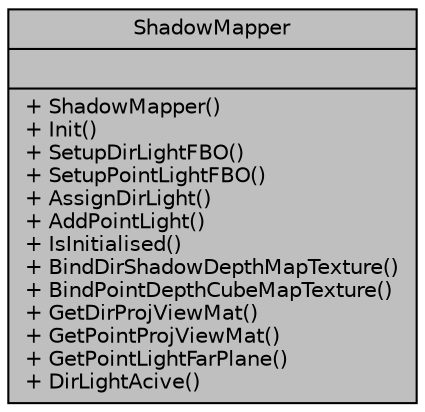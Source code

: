 digraph "ShadowMapper"
{
 // LATEX_PDF_SIZE
  edge [fontname="Helvetica",fontsize="10",labelfontname="Helvetica",labelfontsize="10"];
  node [fontname="Helvetica",fontsize="10",shape=record];
  Node1 [label="{ShadowMapper\n||+ ShadowMapper()\l+ Init()\l+ SetupDirLightFBO()\l+ SetupPointLightFBO()\l+ AssignDirLight()\l+ AddPointLight()\l+ IsInitialised()\l+ BindDirShadowDepthMapTexture()\l+ BindPointDepthCubeMapTexture()\l+ GetDirProjViewMat()\l+ GetPointProjViewMat()\l+ GetPointLightFarPlane()\l+ DirLightAcive()\l}",height=0.2,width=0.4,color="black", fillcolor="grey75", style="filled", fontcolor="black",tooltip=" "];
}
